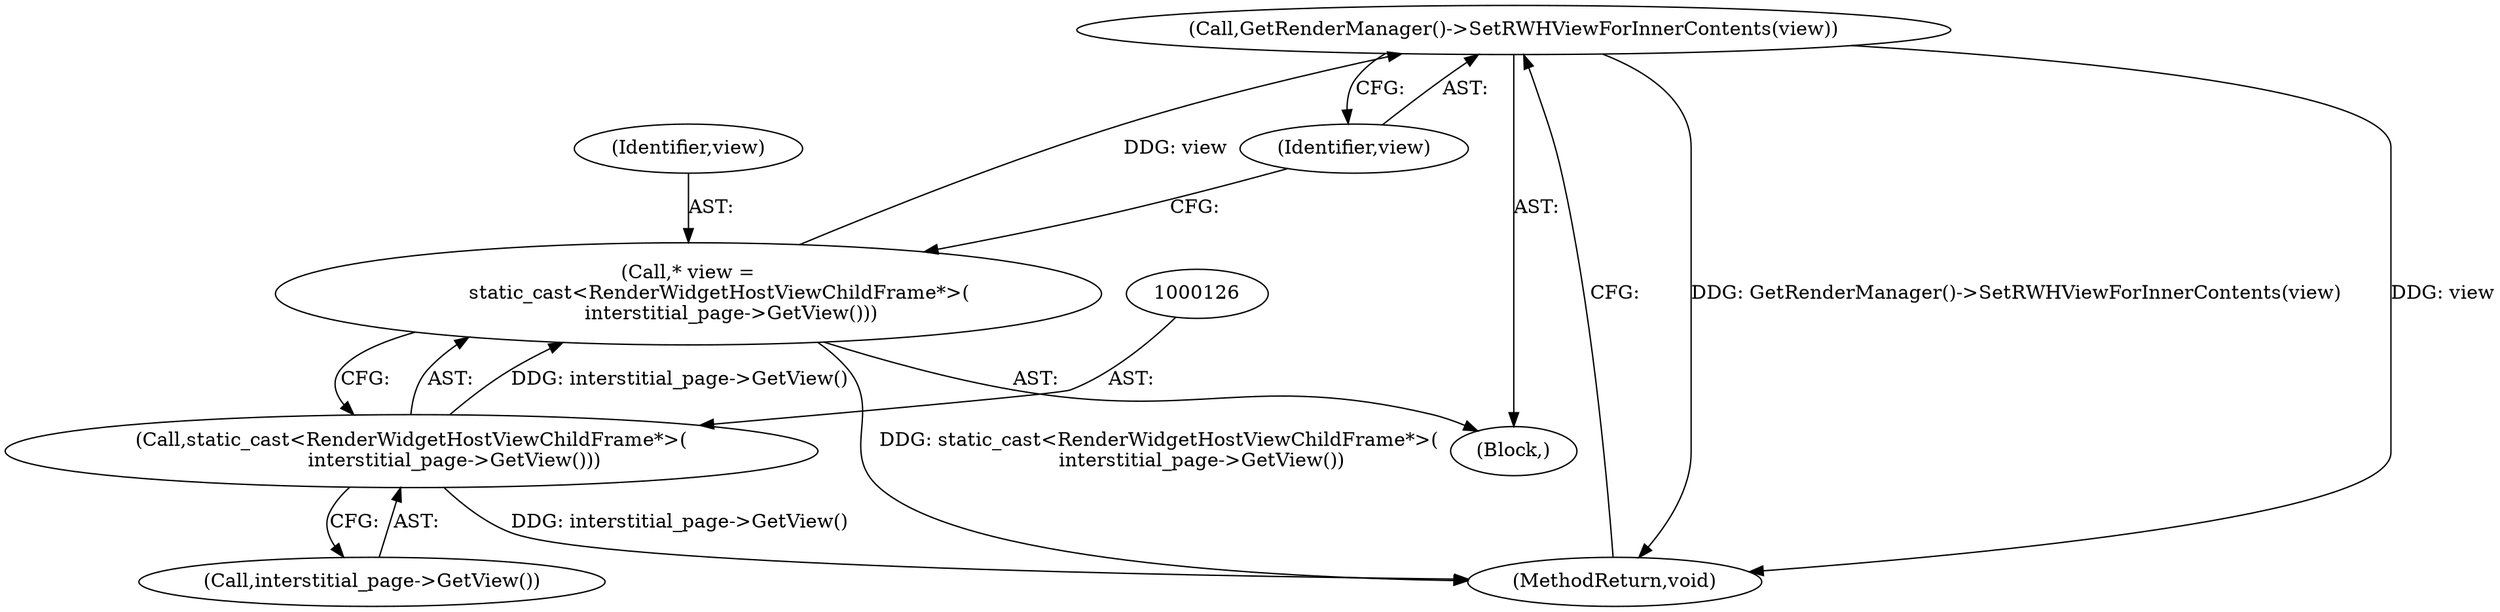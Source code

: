 digraph "0_Chrome_adca986a53b31b6da4cb22f8e755f6856daea89a_4@pointer" {
"1000128" [label="(Call,GetRenderManager()->SetRWHViewForInnerContents(view))"];
"1000123" [label="(Call,* view =\n          static_cast<RenderWidgetHostViewChildFrame*>(\n              interstitial_page->GetView()))"];
"1000125" [label="(Call,static_cast<RenderWidgetHostViewChildFrame*>(\n              interstitial_page->GetView()))"];
"1000127" [label="(Call,interstitial_page->GetView())"];
"1000129" [label="(Identifier,view)"];
"1000130" [label="(MethodReturn,void)"];
"1000128" [label="(Call,GetRenderManager()->SetRWHViewForInnerContents(view))"];
"1000121" [label="(Block,)"];
"1000125" [label="(Call,static_cast<RenderWidgetHostViewChildFrame*>(\n              interstitial_page->GetView()))"];
"1000123" [label="(Call,* view =\n          static_cast<RenderWidgetHostViewChildFrame*>(\n              interstitial_page->GetView()))"];
"1000124" [label="(Identifier,view)"];
"1000128" -> "1000121"  [label="AST: "];
"1000128" -> "1000129"  [label="CFG: "];
"1000129" -> "1000128"  [label="AST: "];
"1000130" -> "1000128"  [label="CFG: "];
"1000128" -> "1000130"  [label="DDG: GetRenderManager()->SetRWHViewForInnerContents(view)"];
"1000128" -> "1000130"  [label="DDG: view"];
"1000123" -> "1000128"  [label="DDG: view"];
"1000123" -> "1000121"  [label="AST: "];
"1000123" -> "1000125"  [label="CFG: "];
"1000124" -> "1000123"  [label="AST: "];
"1000125" -> "1000123"  [label="AST: "];
"1000129" -> "1000123"  [label="CFG: "];
"1000123" -> "1000130"  [label="DDG: static_cast<RenderWidgetHostViewChildFrame*>(\n              interstitial_page->GetView())"];
"1000125" -> "1000123"  [label="DDG: interstitial_page->GetView()"];
"1000125" -> "1000127"  [label="CFG: "];
"1000126" -> "1000125"  [label="AST: "];
"1000127" -> "1000125"  [label="AST: "];
"1000125" -> "1000130"  [label="DDG: interstitial_page->GetView()"];
}

